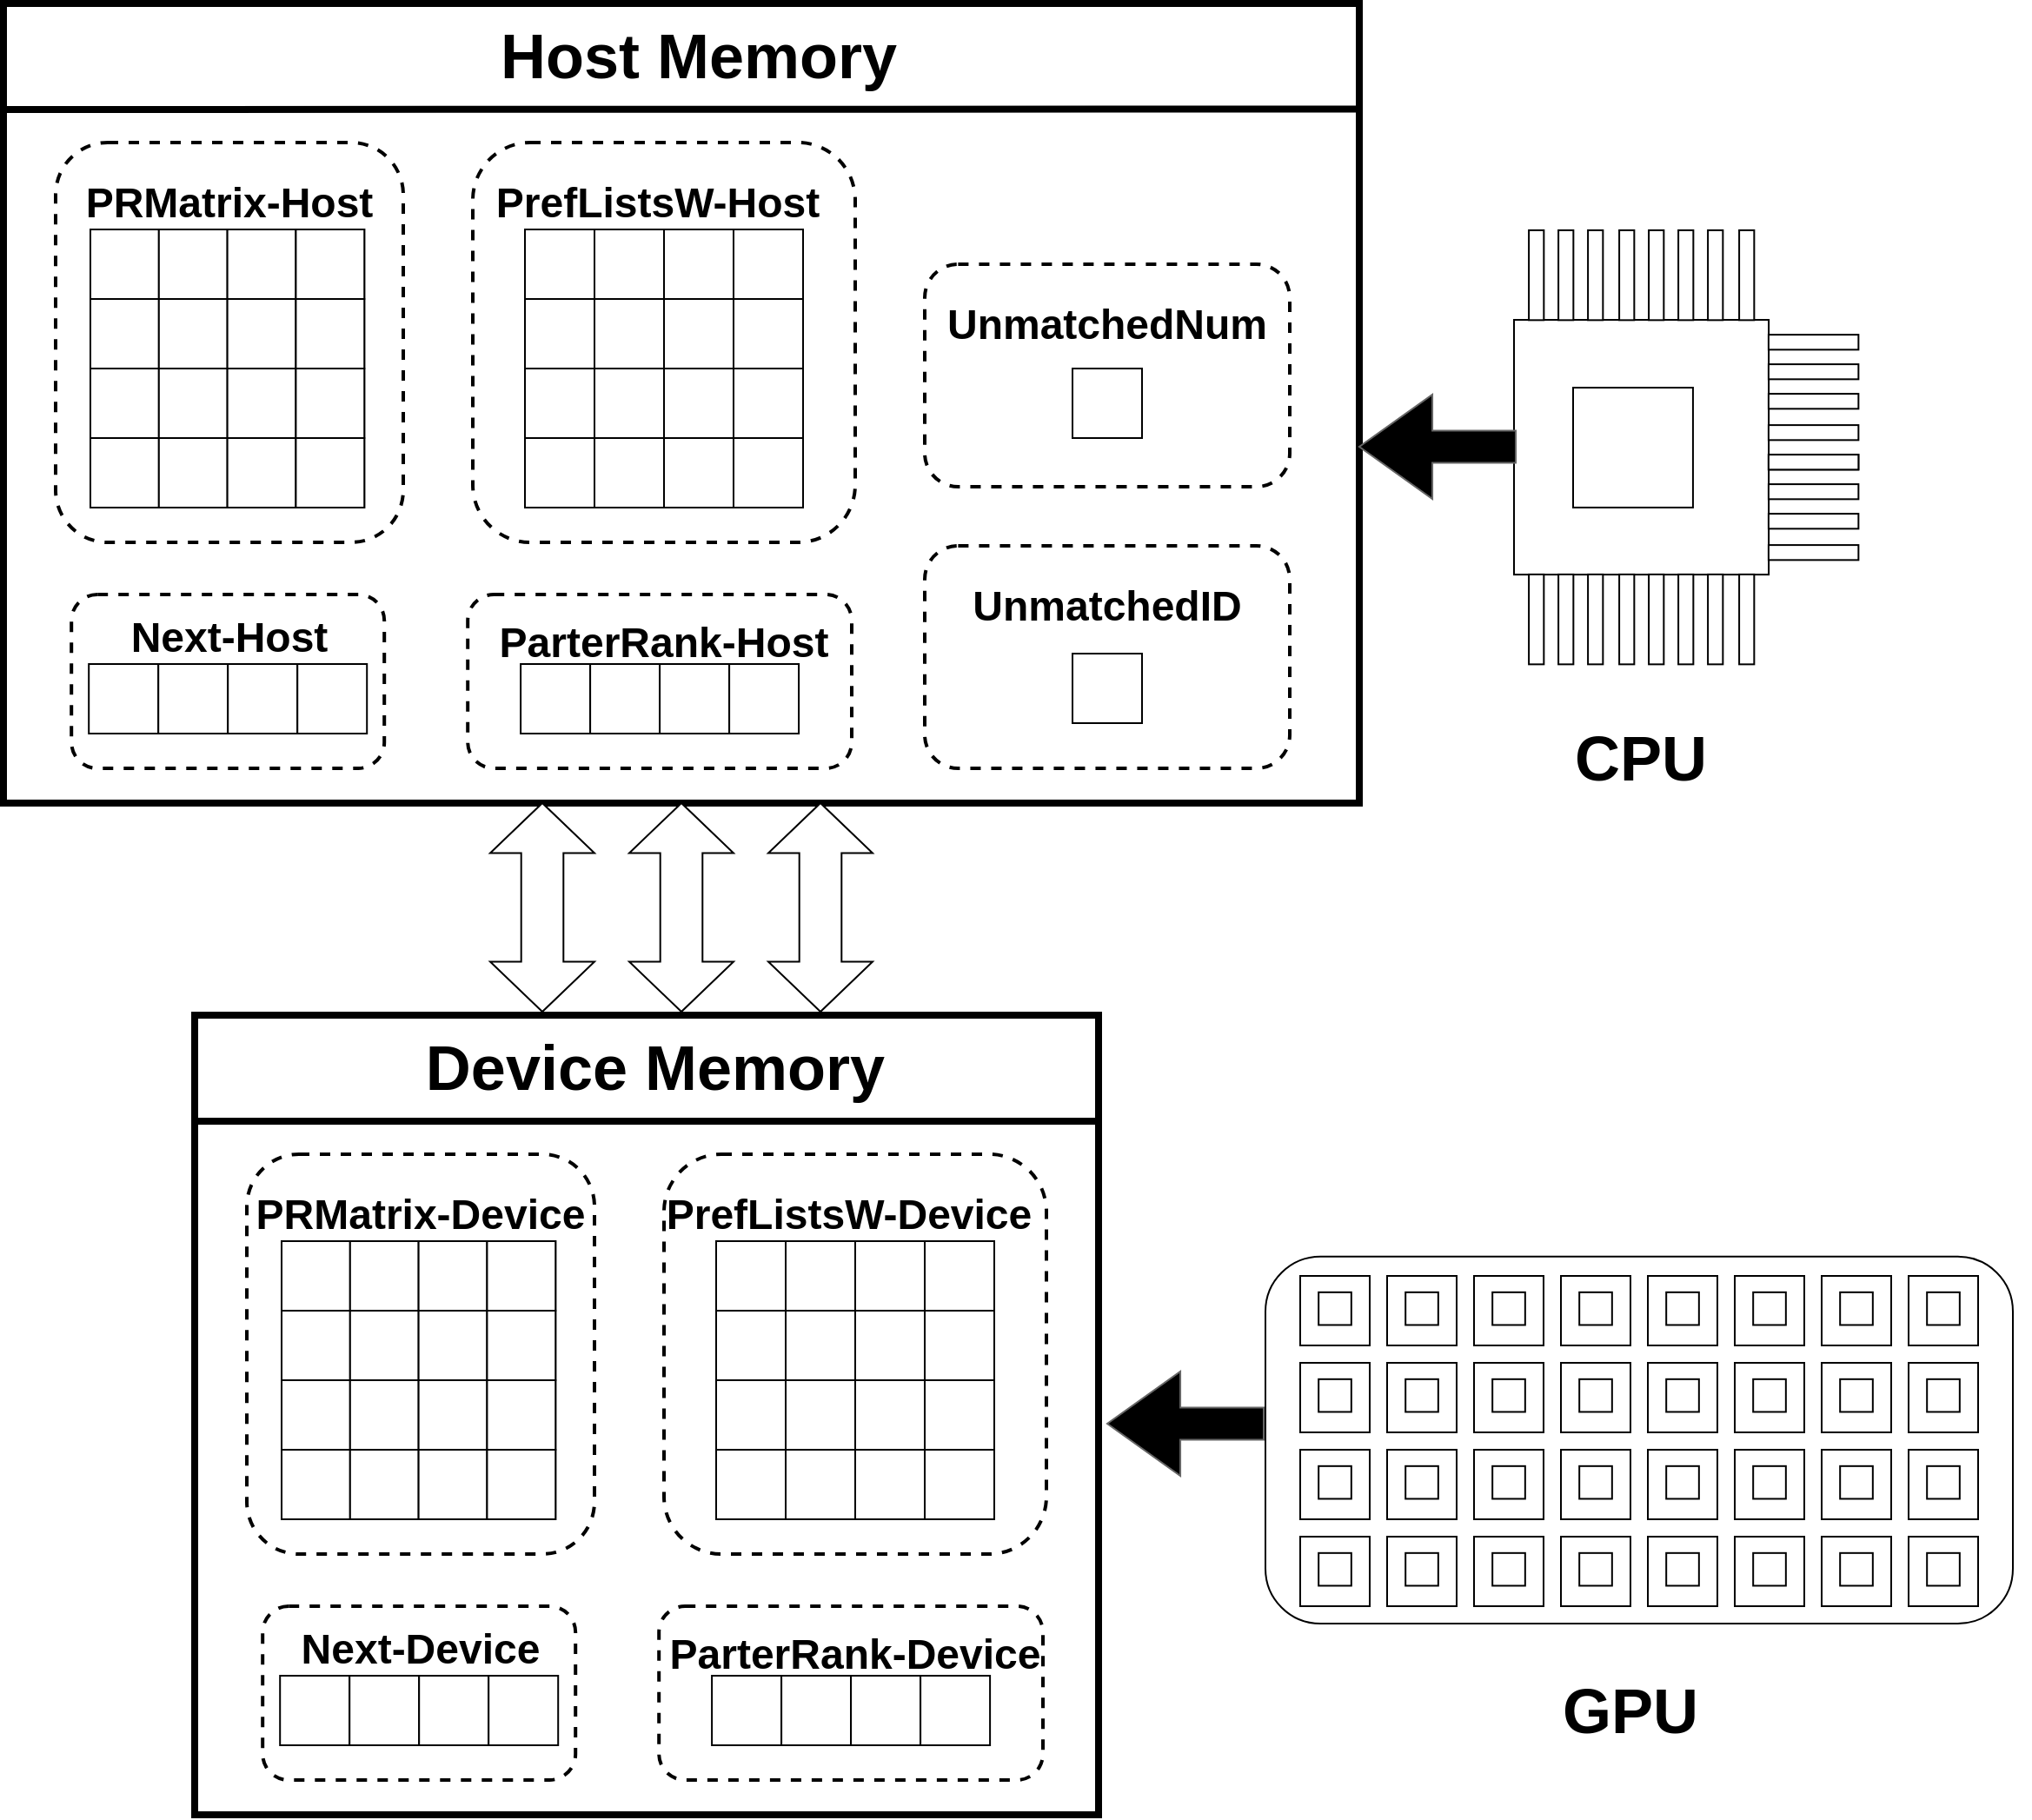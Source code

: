 <mxfile version="24.8.6">
  <diagram name="Page-1" id="25HsGfQOTVlsZXj9wSLe">
    <mxGraphModel dx="3166" dy="1714" grid="1" gridSize="10" guides="1" tooltips="1" connect="1" arrows="1" fold="1" page="1" pageScale="1" pageWidth="850" pageHeight="1100" math="0" shadow="0">
      <root>
        <mxCell id="0" />
        <mxCell id="1" parent="0" />
        <mxCell id="RQP4UaDVUN7FKSA59rx9-2" value="" style="rounded=0;whiteSpace=wrap;html=1;strokeWidth=4;" vertex="1" parent="1">
          <mxGeometry x="310" y="682" width="520" height="460" as="geometry" />
        </mxCell>
        <mxCell id="RQP4UaDVUN7FKSA59rx9-63" value="" style="rounded=1;whiteSpace=wrap;html=1;fillColor=none;strokeWidth=2;dashed=1;" vertex="1" parent="1">
          <mxGeometry x="577.1" y="1022" width="220.9" height="100" as="geometry" />
        </mxCell>
        <mxCell id="RQP4UaDVUN7FKSA59rx9-64" value="" style="rounded=1;whiteSpace=wrap;html=1;fillColor=none;strokeWidth=2;dashed=1;" vertex="1" parent="1">
          <mxGeometry x="349.1" y="1022" width="180" height="100" as="geometry" />
        </mxCell>
        <mxCell id="RQP4UaDVUN7FKSA59rx9-65" value="&lt;b style=&quot;font-size: 36px;&quot;&gt;&lt;font style=&quot;font-size: 36px;&quot;&gt;&amp;nbsp;Device Memory&lt;br&gt;&lt;/font&gt;&lt;/b&gt;" style="rounded=1;whiteSpace=wrap;html=1;strokeColor=none;fillColor=none;fontSize=36;" vertex="1" parent="1">
          <mxGeometry x="375" y="692" width="390" height="40" as="geometry" />
        </mxCell>
        <mxCell id="RQP4UaDVUN7FKSA59rx9-66" value="" style="group" vertex="1" connectable="0" parent="1">
          <mxGeometry x="359.1" y="1062" width="160" height="80" as="geometry" />
        </mxCell>
        <mxCell id="RQP4UaDVUN7FKSA59rx9-67" value="" style="group" vertex="1" connectable="0" parent="RQP4UaDVUN7FKSA59rx9-66">
          <mxGeometry width="160" height="40" as="geometry" />
        </mxCell>
        <mxCell id="RQP4UaDVUN7FKSA59rx9-68" value="" style="rounded=0;whiteSpace=wrap;html=1;" vertex="1" parent="RQP4UaDVUN7FKSA59rx9-67">
          <mxGeometry width="40" height="40" as="geometry" />
        </mxCell>
        <mxCell id="RQP4UaDVUN7FKSA59rx9-69" value="" style="rounded=0;whiteSpace=wrap;html=1;" vertex="1" parent="RQP4UaDVUN7FKSA59rx9-67">
          <mxGeometry x="40" width="40" height="40" as="geometry" />
        </mxCell>
        <mxCell id="RQP4UaDVUN7FKSA59rx9-70" value="" style="rounded=0;whiteSpace=wrap;html=1;" vertex="1" parent="RQP4UaDVUN7FKSA59rx9-67">
          <mxGeometry x="80" width="40" height="40" as="geometry" />
        </mxCell>
        <mxCell id="RQP4UaDVUN7FKSA59rx9-71" value="" style="rounded=0;whiteSpace=wrap;html=1;" vertex="1" parent="RQP4UaDVUN7FKSA59rx9-67">
          <mxGeometry x="120" width="40" height="40" as="geometry" />
        </mxCell>
        <mxCell id="RQP4UaDVUN7FKSA59rx9-72" value="&lt;p style=&quot;font-size: 24px;&quot;&gt;&lt;b style=&quot;font-size: 24px;&quot;&gt;&lt;font style=&quot;font-size: 24px;&quot;&gt;Next-Device&lt;/font&gt;&lt;/b&gt;&lt;/p&gt;" style="text;html=1;align=center;verticalAlign=middle;whiteSpace=wrap;rounded=0;fontSize=24;" vertex="1" parent="1">
          <mxGeometry x="359.55" y="1032" width="160.45" height="30" as="geometry" />
        </mxCell>
        <mxCell id="RQP4UaDVUN7FKSA59rx9-73" value="" style="group" vertex="1" connectable="0" parent="1">
          <mxGeometry x="607.55" y="1062" width="160" height="80" as="geometry" />
        </mxCell>
        <mxCell id="RQP4UaDVUN7FKSA59rx9-74" value="" style="group" vertex="1" connectable="0" parent="RQP4UaDVUN7FKSA59rx9-73">
          <mxGeometry width="160" height="40" as="geometry" />
        </mxCell>
        <mxCell id="RQP4UaDVUN7FKSA59rx9-75" value="" style="rounded=0;whiteSpace=wrap;html=1;" vertex="1" parent="RQP4UaDVUN7FKSA59rx9-74">
          <mxGeometry width="40" height="40" as="geometry" />
        </mxCell>
        <mxCell id="RQP4UaDVUN7FKSA59rx9-76" value="" style="rounded=0;whiteSpace=wrap;html=1;" vertex="1" parent="RQP4UaDVUN7FKSA59rx9-74">
          <mxGeometry x="40" width="40" height="40" as="geometry" />
        </mxCell>
        <mxCell id="RQP4UaDVUN7FKSA59rx9-77" value="" style="rounded=0;whiteSpace=wrap;html=1;" vertex="1" parent="RQP4UaDVUN7FKSA59rx9-74">
          <mxGeometry x="80" width="40" height="40" as="geometry" />
        </mxCell>
        <mxCell id="RQP4UaDVUN7FKSA59rx9-78" value="" style="rounded=0;whiteSpace=wrap;html=1;" vertex="1" parent="RQP4UaDVUN7FKSA59rx9-74">
          <mxGeometry x="120" width="40" height="40" as="geometry" />
        </mxCell>
        <mxCell id="RQP4UaDVUN7FKSA59rx9-79" value="&lt;p style=&quot;font-size: 24px;&quot;&gt;&lt;b style=&quot;font-size: 24px;&quot;&gt;&lt;font style=&quot;font-size: 24px;&quot;&gt;ParterRank-Device&lt;/font&gt;&lt;/b&gt;&lt;/p&gt;" style="text;html=1;align=center;verticalAlign=middle;whiteSpace=wrap;rounded=0;fontSize=24;" vertex="1" parent="1">
          <mxGeometry x="580" y="1032" width="220" height="36.85" as="geometry" />
        </mxCell>
        <mxCell id="RQP4UaDVUN7FKSA59rx9-92" value="" style="rounded=1;whiteSpace=wrap;html=1;fillColor=none;strokeWidth=2;dashed=1;" vertex="1" parent="1">
          <mxGeometry x="340" y="762" width="200" height="230" as="geometry" />
        </mxCell>
        <mxCell id="RQP4UaDVUN7FKSA59rx9-93" value="" style="rounded=1;whiteSpace=wrap;html=1;fillColor=none;strokeWidth=2;dashed=1;" vertex="1" parent="1">
          <mxGeometry x="580" y="762" width="220" height="230" as="geometry" />
        </mxCell>
        <mxCell id="RQP4UaDVUN7FKSA59rx9-94" value="" style="group" vertex="1" connectable="0" parent="1">
          <mxGeometry x="610" y="812" width="160" height="160" as="geometry" />
        </mxCell>
        <mxCell id="RQP4UaDVUN7FKSA59rx9-95" value="" style="rounded=0;whiteSpace=wrap;html=1;" vertex="1" parent="RQP4UaDVUN7FKSA59rx9-94">
          <mxGeometry width="160" height="160" as="geometry" />
        </mxCell>
        <mxCell id="RQP4UaDVUN7FKSA59rx9-96" value="" style="rounded=0;whiteSpace=wrap;html=1;" vertex="1" parent="RQP4UaDVUN7FKSA59rx9-94">
          <mxGeometry width="40" height="40" as="geometry" />
        </mxCell>
        <mxCell id="RQP4UaDVUN7FKSA59rx9-97" value="" style="rounded=0;whiteSpace=wrap;html=1;" vertex="1" parent="RQP4UaDVUN7FKSA59rx9-94">
          <mxGeometry y="40" width="40" height="40" as="geometry" />
        </mxCell>
        <mxCell id="RQP4UaDVUN7FKSA59rx9-98" value="" style="rounded=0;whiteSpace=wrap;html=1;" vertex="1" parent="RQP4UaDVUN7FKSA59rx9-94">
          <mxGeometry y="80" width="40" height="40" as="geometry" />
        </mxCell>
        <mxCell id="RQP4UaDVUN7FKSA59rx9-99" value="" style="rounded=0;whiteSpace=wrap;html=1;" vertex="1" parent="RQP4UaDVUN7FKSA59rx9-94">
          <mxGeometry y="120" width="40" height="40" as="geometry" />
        </mxCell>
        <mxCell id="RQP4UaDVUN7FKSA59rx9-100" value="" style="rounded=0;whiteSpace=wrap;html=1;" vertex="1" parent="RQP4UaDVUN7FKSA59rx9-94">
          <mxGeometry x="40" width="40" height="40" as="geometry" />
        </mxCell>
        <mxCell id="RQP4UaDVUN7FKSA59rx9-101" value="" style="rounded=0;whiteSpace=wrap;html=1;" vertex="1" parent="RQP4UaDVUN7FKSA59rx9-94">
          <mxGeometry x="40" y="40" width="40" height="40" as="geometry" />
        </mxCell>
        <mxCell id="RQP4UaDVUN7FKSA59rx9-102" value="" style="rounded=0;whiteSpace=wrap;html=1;" vertex="1" parent="RQP4UaDVUN7FKSA59rx9-94">
          <mxGeometry x="40" y="80" width="40" height="40" as="geometry" />
        </mxCell>
        <mxCell id="RQP4UaDVUN7FKSA59rx9-103" value="" style="rounded=0;whiteSpace=wrap;html=1;" vertex="1" parent="RQP4UaDVUN7FKSA59rx9-94">
          <mxGeometry x="40" y="120" width="40" height="40" as="geometry" />
        </mxCell>
        <mxCell id="RQP4UaDVUN7FKSA59rx9-104" value="" style="rounded=0;whiteSpace=wrap;html=1;" vertex="1" parent="RQP4UaDVUN7FKSA59rx9-94">
          <mxGeometry x="80" width="40" height="40" as="geometry" />
        </mxCell>
        <mxCell id="RQP4UaDVUN7FKSA59rx9-105" value="" style="rounded=0;whiteSpace=wrap;html=1;" vertex="1" parent="RQP4UaDVUN7FKSA59rx9-94">
          <mxGeometry x="80" y="40" width="40" height="40" as="geometry" />
        </mxCell>
        <mxCell id="RQP4UaDVUN7FKSA59rx9-106" value="" style="rounded=0;whiteSpace=wrap;html=1;" vertex="1" parent="RQP4UaDVUN7FKSA59rx9-94">
          <mxGeometry x="80" y="80" width="40" height="40" as="geometry" />
        </mxCell>
        <mxCell id="RQP4UaDVUN7FKSA59rx9-107" value="" style="rounded=0;whiteSpace=wrap;html=1;" vertex="1" parent="RQP4UaDVUN7FKSA59rx9-94">
          <mxGeometry x="80" y="120" width="40" height="40" as="geometry" />
        </mxCell>
        <mxCell id="RQP4UaDVUN7FKSA59rx9-108" value="" style="rounded=0;whiteSpace=wrap;html=1;" vertex="1" parent="RQP4UaDVUN7FKSA59rx9-94">
          <mxGeometry x="120" width="40" height="40" as="geometry" />
        </mxCell>
        <mxCell id="RQP4UaDVUN7FKSA59rx9-109" value="" style="rounded=0;whiteSpace=wrap;html=1;" vertex="1" parent="RQP4UaDVUN7FKSA59rx9-94">
          <mxGeometry x="120" y="40" width="40" height="40" as="geometry" />
        </mxCell>
        <mxCell id="RQP4UaDVUN7FKSA59rx9-110" value="" style="rounded=0;whiteSpace=wrap;html=1;" vertex="1" parent="RQP4UaDVUN7FKSA59rx9-94">
          <mxGeometry x="120" y="80" width="40" height="40" as="geometry" />
        </mxCell>
        <mxCell id="RQP4UaDVUN7FKSA59rx9-111" value="" style="rounded=0;whiteSpace=wrap;html=1;" vertex="1" parent="RQP4UaDVUN7FKSA59rx9-94">
          <mxGeometry x="120" y="120" width="40" height="40" as="geometry" />
        </mxCell>
        <mxCell id="RQP4UaDVUN7FKSA59rx9-112" value="&lt;p style=&quot;font-size: 24px;&quot;&gt;&lt;b style=&quot;font-size: 24px;&quot;&gt;&lt;font style=&quot;font-size: 24px;&quot;&gt;PRMatrix-Device&lt;/font&gt;&lt;/b&gt;&lt;/p&gt;" style="text;html=1;align=center;verticalAlign=middle;whiteSpace=wrap;rounded=0;fontSize=24;" vertex="1" parent="1">
          <mxGeometry x="342.8" y="782" width="194.4" height="30" as="geometry" />
        </mxCell>
        <mxCell id="RQP4UaDVUN7FKSA59rx9-113" value="&lt;p&gt;&lt;b&gt;&lt;font style=&quot;font-size: 24px;&quot;&gt;PrefListsW-&lt;/font&gt;&lt;/b&gt;&lt;b style=&quot;font-size: 24px;&quot;&gt;&lt;font style=&quot;font-size: 24px;&quot;&gt;Device&lt;/font&gt;&lt;/b&gt;&lt;/p&gt;" style="text;html=1;align=center;verticalAlign=middle;whiteSpace=wrap;rounded=0;" vertex="1" parent="1">
          <mxGeometry x="580" y="782" width="213.13" height="30" as="geometry" />
        </mxCell>
        <mxCell id="RQP4UaDVUN7FKSA59rx9-114" value="" style="rounded=0;whiteSpace=wrap;html=1;" vertex="1" parent="1">
          <mxGeometry x="360" y="812" width="157.612" height="160" as="geometry" />
        </mxCell>
        <mxCell id="RQP4UaDVUN7FKSA59rx9-115" value="" style="rounded=0;whiteSpace=wrap;html=1;" vertex="1" parent="1">
          <mxGeometry x="360" y="812" width="39.403" height="40" as="geometry" />
        </mxCell>
        <mxCell id="RQP4UaDVUN7FKSA59rx9-116" value="" style="rounded=0;whiteSpace=wrap;html=1;" vertex="1" parent="1">
          <mxGeometry x="360" y="852" width="39.403" height="40" as="geometry" />
        </mxCell>
        <mxCell id="RQP4UaDVUN7FKSA59rx9-117" value="" style="rounded=0;whiteSpace=wrap;html=1;" vertex="1" parent="1">
          <mxGeometry x="360" y="892" width="39.403" height="40" as="geometry" />
        </mxCell>
        <mxCell id="RQP4UaDVUN7FKSA59rx9-118" value="" style="rounded=0;whiteSpace=wrap;html=1;" vertex="1" parent="1">
          <mxGeometry x="360" y="932" width="39.403" height="40" as="geometry" />
        </mxCell>
        <mxCell id="RQP4UaDVUN7FKSA59rx9-119" value="" style="rounded=0;whiteSpace=wrap;html=1;" vertex="1" parent="1">
          <mxGeometry x="399.403" y="812" width="39.403" height="40" as="geometry" />
        </mxCell>
        <mxCell id="RQP4UaDVUN7FKSA59rx9-120" value="" style="rounded=0;whiteSpace=wrap;html=1;" vertex="1" parent="1">
          <mxGeometry x="399.403" y="852" width="39.403" height="40" as="geometry" />
        </mxCell>
        <mxCell id="RQP4UaDVUN7FKSA59rx9-121" value="" style="rounded=0;whiteSpace=wrap;html=1;" vertex="1" parent="1">
          <mxGeometry x="399.403" y="892" width="39.403" height="40" as="geometry" />
        </mxCell>
        <mxCell id="RQP4UaDVUN7FKSA59rx9-122" value="" style="rounded=0;whiteSpace=wrap;html=1;" vertex="1" parent="1">
          <mxGeometry x="399.403" y="932" width="39.403" height="40" as="geometry" />
        </mxCell>
        <mxCell id="RQP4UaDVUN7FKSA59rx9-123" value="" style="rounded=0;whiteSpace=wrap;html=1;" vertex="1" parent="1">
          <mxGeometry x="438.806" y="812" width="39.403" height="40" as="geometry" />
        </mxCell>
        <mxCell id="RQP4UaDVUN7FKSA59rx9-124" value="" style="rounded=0;whiteSpace=wrap;html=1;" vertex="1" parent="1">
          <mxGeometry x="438.806" y="852" width="39.403" height="40" as="geometry" />
        </mxCell>
        <mxCell id="RQP4UaDVUN7FKSA59rx9-125" value="" style="rounded=0;whiteSpace=wrap;html=1;" vertex="1" parent="1">
          <mxGeometry x="438.806" y="892" width="39.403" height="40" as="geometry" />
        </mxCell>
        <mxCell id="RQP4UaDVUN7FKSA59rx9-126" value="" style="rounded=0;whiteSpace=wrap;html=1;" vertex="1" parent="1">
          <mxGeometry x="438.806" y="932" width="39.403" height="40" as="geometry" />
        </mxCell>
        <mxCell id="RQP4UaDVUN7FKSA59rx9-127" value="" style="rounded=0;whiteSpace=wrap;html=1;" vertex="1" parent="1">
          <mxGeometry x="478.209" y="812" width="39.403" height="40" as="geometry" />
        </mxCell>
        <mxCell id="RQP4UaDVUN7FKSA59rx9-128" value="" style="rounded=0;whiteSpace=wrap;html=1;" vertex="1" parent="1">
          <mxGeometry x="478.209" y="852" width="39.403" height="40" as="geometry" />
        </mxCell>
        <mxCell id="RQP4UaDVUN7FKSA59rx9-129" value="" style="rounded=0;whiteSpace=wrap;html=1;" vertex="1" parent="1">
          <mxGeometry x="478.209" y="892" width="39.403" height="40" as="geometry" />
        </mxCell>
        <mxCell id="RQP4UaDVUN7FKSA59rx9-130" value="" style="rounded=0;whiteSpace=wrap;html=1;" vertex="1" parent="1">
          <mxGeometry x="478.209" y="932" width="39.403" height="40" as="geometry" />
        </mxCell>
        <mxCell id="RQP4UaDVUN7FKSA59rx9-143" value="" style="endArrow=none;html=1;rounded=0;exitX=0.001;exitY=0.108;exitDx=0;exitDy=0;exitPerimeter=0;strokeWidth=4;" edge="1" parent="1">
          <mxGeometry width="50" height="50" relative="1" as="geometry">
            <mxPoint x="311.04" y="743.04" as="sourcePoint" />
            <mxPoint x="830" y="743" as="targetPoint" />
          </mxGeometry>
        </mxCell>
        <mxCell id="RQP4UaDVUN7FKSA59rx9-200" value="" style="rounded=0;whiteSpace=wrap;html=1;strokeWidth=4;" vertex="1" parent="1">
          <mxGeometry x="200" y="100" width="780" height="460" as="geometry" />
        </mxCell>
        <mxCell id="RQP4UaDVUN7FKSA59rx9-201" value="" style="rounded=1;whiteSpace=wrap;html=1;fillColor=none;strokeWidth=2;dashed=1;" vertex="1" parent="1">
          <mxGeometry x="467.1" y="440" width="220.9" height="100" as="geometry" />
        </mxCell>
        <mxCell id="RQP4UaDVUN7FKSA59rx9-202" value="" style="rounded=1;whiteSpace=wrap;html=1;fillColor=none;strokeWidth=2;dashed=1;" vertex="1" parent="1">
          <mxGeometry x="239.1" y="440" width="180" height="100" as="geometry" />
        </mxCell>
        <mxCell id="RQP4UaDVUN7FKSA59rx9-203" value="&lt;b style=&quot;font-size: 36px;&quot;&gt;&lt;font style=&quot;font-size: 36px;&quot;&gt;&amp;nbsp;Host Memory&lt;br&gt;&lt;/font&gt;&lt;/b&gt;" style="rounded=1;whiteSpace=wrap;html=1;strokeColor=none;fillColor=none;fontSize=36;" vertex="1" parent="1">
          <mxGeometry x="400" y="110" width="390" height="40" as="geometry" />
        </mxCell>
        <mxCell id="RQP4UaDVUN7FKSA59rx9-204" value="" style="group" vertex="1" connectable="0" parent="1">
          <mxGeometry x="249.1" y="480" width="160" height="80" as="geometry" />
        </mxCell>
        <mxCell id="RQP4UaDVUN7FKSA59rx9-205" value="" style="group" vertex="1" connectable="0" parent="RQP4UaDVUN7FKSA59rx9-204">
          <mxGeometry width="160" height="40" as="geometry" />
        </mxCell>
        <mxCell id="RQP4UaDVUN7FKSA59rx9-206" value="" style="rounded=0;whiteSpace=wrap;html=1;" vertex="1" parent="RQP4UaDVUN7FKSA59rx9-205">
          <mxGeometry width="40" height="40" as="geometry" />
        </mxCell>
        <mxCell id="RQP4UaDVUN7FKSA59rx9-207" value="" style="rounded=0;whiteSpace=wrap;html=1;" vertex="1" parent="RQP4UaDVUN7FKSA59rx9-205">
          <mxGeometry x="40" width="40" height="40" as="geometry" />
        </mxCell>
        <mxCell id="RQP4UaDVUN7FKSA59rx9-208" value="" style="rounded=0;whiteSpace=wrap;html=1;" vertex="1" parent="RQP4UaDVUN7FKSA59rx9-205">
          <mxGeometry x="80" width="40" height="40" as="geometry" />
        </mxCell>
        <mxCell id="RQP4UaDVUN7FKSA59rx9-209" value="" style="rounded=0;whiteSpace=wrap;html=1;" vertex="1" parent="RQP4UaDVUN7FKSA59rx9-205">
          <mxGeometry x="120" width="40" height="40" as="geometry" />
        </mxCell>
        <mxCell id="RQP4UaDVUN7FKSA59rx9-210" value="&lt;p style=&quot;font-size: 24px;&quot;&gt;&lt;b style=&quot;font-size: 24px;&quot;&gt;&lt;font style=&quot;font-size: 24px;&quot;&gt;Next-&lt;/font&gt;&lt;/b&gt;&lt;b style=&quot;font-size: 24px;&quot;&gt;&lt;font style=&quot;font-size: 24px;&quot;&gt;Host&lt;/font&gt;&lt;/b&gt;&lt;/p&gt;" style="text;html=1;align=center;verticalAlign=middle;whiteSpace=wrap;rounded=0;fontSize=24;" vertex="1" parent="1">
          <mxGeometry x="249.55" y="450" width="160.45" height="30" as="geometry" />
        </mxCell>
        <mxCell id="RQP4UaDVUN7FKSA59rx9-211" value="" style="group" vertex="1" connectable="0" parent="1">
          <mxGeometry x="497.55" y="480" width="160" height="80" as="geometry" />
        </mxCell>
        <mxCell id="RQP4UaDVUN7FKSA59rx9-212" value="" style="group" vertex="1" connectable="0" parent="RQP4UaDVUN7FKSA59rx9-211">
          <mxGeometry width="160" height="40" as="geometry" />
        </mxCell>
        <mxCell id="RQP4UaDVUN7FKSA59rx9-213" value="" style="rounded=0;whiteSpace=wrap;html=1;" vertex="1" parent="RQP4UaDVUN7FKSA59rx9-212">
          <mxGeometry width="40" height="40" as="geometry" />
        </mxCell>
        <mxCell id="RQP4UaDVUN7FKSA59rx9-214" value="" style="rounded=0;whiteSpace=wrap;html=1;" vertex="1" parent="RQP4UaDVUN7FKSA59rx9-212">
          <mxGeometry x="40" width="40" height="40" as="geometry" />
        </mxCell>
        <mxCell id="RQP4UaDVUN7FKSA59rx9-215" value="" style="rounded=0;whiteSpace=wrap;html=1;" vertex="1" parent="RQP4UaDVUN7FKSA59rx9-212">
          <mxGeometry x="80" width="40" height="40" as="geometry" />
        </mxCell>
        <mxCell id="RQP4UaDVUN7FKSA59rx9-216" value="" style="rounded=0;whiteSpace=wrap;html=1;" vertex="1" parent="RQP4UaDVUN7FKSA59rx9-212">
          <mxGeometry x="120" width="40" height="40" as="geometry" />
        </mxCell>
        <mxCell id="RQP4UaDVUN7FKSA59rx9-217" value="&lt;p style=&quot;font-size: 24px;&quot;&gt;&lt;b style=&quot;font-size: 24px;&quot;&gt;&lt;font style=&quot;font-size: 24px;&quot;&gt;ParterRank-&lt;/font&gt;&lt;/b&gt;&lt;b style=&quot;font-size: 24px;&quot;&gt;&lt;font style=&quot;font-size: 24px;&quot;&gt;Host&lt;/font&gt;&lt;/b&gt;&lt;/p&gt;" style="text;html=1;align=center;verticalAlign=middle;whiteSpace=wrap;rounded=0;fontSize=24;" vertex="1" parent="1">
          <mxGeometry x="470" y="450" width="220" height="36.85" as="geometry" />
        </mxCell>
        <mxCell id="RQP4UaDVUN7FKSA59rx9-218" value="" style="rounded=1;whiteSpace=wrap;html=1;fillColor=none;strokeWidth=2;dashed=1;" vertex="1" parent="1">
          <mxGeometry x="230" y="180" width="200" height="230" as="geometry" />
        </mxCell>
        <mxCell id="RQP4UaDVUN7FKSA59rx9-219" value="" style="rounded=1;whiteSpace=wrap;html=1;fillColor=none;strokeWidth=2;dashed=1;" vertex="1" parent="1">
          <mxGeometry x="470" y="180" width="220" height="230" as="geometry" />
        </mxCell>
        <mxCell id="RQP4UaDVUN7FKSA59rx9-220" value="" style="group" vertex="1" connectable="0" parent="1">
          <mxGeometry x="500" y="230" width="160" height="160" as="geometry" />
        </mxCell>
        <mxCell id="RQP4UaDVUN7FKSA59rx9-221" value="" style="rounded=0;whiteSpace=wrap;html=1;" vertex="1" parent="RQP4UaDVUN7FKSA59rx9-220">
          <mxGeometry width="160" height="160" as="geometry" />
        </mxCell>
        <mxCell id="RQP4UaDVUN7FKSA59rx9-222" value="" style="rounded=0;whiteSpace=wrap;html=1;" vertex="1" parent="RQP4UaDVUN7FKSA59rx9-220">
          <mxGeometry width="40" height="40" as="geometry" />
        </mxCell>
        <mxCell id="RQP4UaDVUN7FKSA59rx9-223" value="" style="rounded=0;whiteSpace=wrap;html=1;" vertex="1" parent="RQP4UaDVUN7FKSA59rx9-220">
          <mxGeometry y="40" width="40" height="40" as="geometry" />
        </mxCell>
        <mxCell id="RQP4UaDVUN7FKSA59rx9-224" value="" style="rounded=0;whiteSpace=wrap;html=1;" vertex="1" parent="RQP4UaDVUN7FKSA59rx9-220">
          <mxGeometry y="80" width="40" height="40" as="geometry" />
        </mxCell>
        <mxCell id="RQP4UaDVUN7FKSA59rx9-225" value="" style="rounded=0;whiteSpace=wrap;html=1;" vertex="1" parent="RQP4UaDVUN7FKSA59rx9-220">
          <mxGeometry y="120" width="40" height="40" as="geometry" />
        </mxCell>
        <mxCell id="RQP4UaDVUN7FKSA59rx9-226" value="" style="rounded=0;whiteSpace=wrap;html=1;" vertex="1" parent="RQP4UaDVUN7FKSA59rx9-220">
          <mxGeometry x="40" width="40" height="40" as="geometry" />
        </mxCell>
        <mxCell id="RQP4UaDVUN7FKSA59rx9-227" value="" style="rounded=0;whiteSpace=wrap;html=1;" vertex="1" parent="RQP4UaDVUN7FKSA59rx9-220">
          <mxGeometry x="40" y="40" width="40" height="40" as="geometry" />
        </mxCell>
        <mxCell id="RQP4UaDVUN7FKSA59rx9-228" value="" style="rounded=0;whiteSpace=wrap;html=1;" vertex="1" parent="RQP4UaDVUN7FKSA59rx9-220">
          <mxGeometry x="40" y="80" width="40" height="40" as="geometry" />
        </mxCell>
        <mxCell id="RQP4UaDVUN7FKSA59rx9-229" value="" style="rounded=0;whiteSpace=wrap;html=1;" vertex="1" parent="RQP4UaDVUN7FKSA59rx9-220">
          <mxGeometry x="40" y="120" width="40" height="40" as="geometry" />
        </mxCell>
        <mxCell id="RQP4UaDVUN7FKSA59rx9-230" value="" style="rounded=0;whiteSpace=wrap;html=1;" vertex="1" parent="RQP4UaDVUN7FKSA59rx9-220">
          <mxGeometry x="80" width="40" height="40" as="geometry" />
        </mxCell>
        <mxCell id="RQP4UaDVUN7FKSA59rx9-231" value="" style="rounded=0;whiteSpace=wrap;html=1;" vertex="1" parent="RQP4UaDVUN7FKSA59rx9-220">
          <mxGeometry x="80" y="40" width="40" height="40" as="geometry" />
        </mxCell>
        <mxCell id="RQP4UaDVUN7FKSA59rx9-232" value="" style="rounded=0;whiteSpace=wrap;html=1;" vertex="1" parent="RQP4UaDVUN7FKSA59rx9-220">
          <mxGeometry x="80" y="80" width="40" height="40" as="geometry" />
        </mxCell>
        <mxCell id="RQP4UaDVUN7FKSA59rx9-233" value="" style="rounded=0;whiteSpace=wrap;html=1;" vertex="1" parent="RQP4UaDVUN7FKSA59rx9-220">
          <mxGeometry x="80" y="120" width="40" height="40" as="geometry" />
        </mxCell>
        <mxCell id="RQP4UaDVUN7FKSA59rx9-234" value="" style="rounded=0;whiteSpace=wrap;html=1;" vertex="1" parent="RQP4UaDVUN7FKSA59rx9-220">
          <mxGeometry x="120" width="40" height="40" as="geometry" />
        </mxCell>
        <mxCell id="RQP4UaDVUN7FKSA59rx9-235" value="" style="rounded=0;whiteSpace=wrap;html=1;" vertex="1" parent="RQP4UaDVUN7FKSA59rx9-220">
          <mxGeometry x="120" y="40" width="40" height="40" as="geometry" />
        </mxCell>
        <mxCell id="RQP4UaDVUN7FKSA59rx9-236" value="" style="rounded=0;whiteSpace=wrap;html=1;" vertex="1" parent="RQP4UaDVUN7FKSA59rx9-220">
          <mxGeometry x="120" y="80" width="40" height="40" as="geometry" />
        </mxCell>
        <mxCell id="RQP4UaDVUN7FKSA59rx9-237" value="" style="rounded=0;whiteSpace=wrap;html=1;" vertex="1" parent="RQP4UaDVUN7FKSA59rx9-220">
          <mxGeometry x="120" y="120" width="40" height="40" as="geometry" />
        </mxCell>
        <mxCell id="RQP4UaDVUN7FKSA59rx9-238" value="&lt;p style=&quot;font-size: 24px;&quot;&gt;&lt;b style=&quot;font-size: 24px;&quot;&gt;&lt;font style=&quot;font-size: 24px;&quot;&gt;PRMatrix-&lt;/font&gt;&lt;/b&gt;&lt;b style=&quot;font-size: 24px;&quot;&gt;&lt;font style=&quot;font-size: 24px;&quot;&gt;Host&lt;/font&gt;&lt;/b&gt;&lt;/p&gt;" style="text;html=1;align=center;verticalAlign=middle;whiteSpace=wrap;rounded=0;fontSize=24;" vertex="1" parent="1">
          <mxGeometry x="232.8" y="200" width="194.4" height="30" as="geometry" />
        </mxCell>
        <mxCell id="RQP4UaDVUN7FKSA59rx9-239" value="&lt;p&gt;&lt;b&gt;&lt;font style=&quot;font-size: 24px;&quot;&gt;PrefListsW-&lt;/font&gt;&lt;/b&gt;&lt;b style=&quot;font-size: 24px;&quot;&gt;&lt;font style=&quot;font-size: 24px;&quot;&gt;Host&lt;/font&gt;&lt;/b&gt;&lt;/p&gt;" style="text;html=1;align=center;verticalAlign=middle;whiteSpace=wrap;rounded=0;" vertex="1" parent="1">
          <mxGeometry x="470" y="200" width="213.13" height="30" as="geometry" />
        </mxCell>
        <mxCell id="RQP4UaDVUN7FKSA59rx9-240" value="" style="rounded=0;whiteSpace=wrap;html=1;" vertex="1" parent="1">
          <mxGeometry x="250" y="230" width="157.612" height="160" as="geometry" />
        </mxCell>
        <mxCell id="RQP4UaDVUN7FKSA59rx9-241" value="" style="rounded=0;whiteSpace=wrap;html=1;" vertex="1" parent="1">
          <mxGeometry x="250" y="230" width="39.403" height="40" as="geometry" />
        </mxCell>
        <mxCell id="RQP4UaDVUN7FKSA59rx9-242" value="" style="rounded=0;whiteSpace=wrap;html=1;" vertex="1" parent="1">
          <mxGeometry x="250" y="270" width="39.403" height="40" as="geometry" />
        </mxCell>
        <mxCell id="RQP4UaDVUN7FKSA59rx9-243" value="" style="rounded=0;whiteSpace=wrap;html=1;" vertex="1" parent="1">
          <mxGeometry x="250" y="310" width="39.403" height="40" as="geometry" />
        </mxCell>
        <mxCell id="RQP4UaDVUN7FKSA59rx9-244" value="" style="rounded=0;whiteSpace=wrap;html=1;" vertex="1" parent="1">
          <mxGeometry x="250" y="350" width="39.403" height="40" as="geometry" />
        </mxCell>
        <mxCell id="RQP4UaDVUN7FKSA59rx9-245" value="" style="rounded=0;whiteSpace=wrap;html=1;" vertex="1" parent="1">
          <mxGeometry x="289.403" y="230" width="39.403" height="40" as="geometry" />
        </mxCell>
        <mxCell id="RQP4UaDVUN7FKSA59rx9-246" value="" style="rounded=0;whiteSpace=wrap;html=1;" vertex="1" parent="1">
          <mxGeometry x="289.403" y="270" width="39.403" height="40" as="geometry" />
        </mxCell>
        <mxCell id="RQP4UaDVUN7FKSA59rx9-247" value="" style="rounded=0;whiteSpace=wrap;html=1;" vertex="1" parent="1">
          <mxGeometry x="289.403" y="310" width="39.403" height="40" as="geometry" />
        </mxCell>
        <mxCell id="RQP4UaDVUN7FKSA59rx9-248" value="" style="rounded=0;whiteSpace=wrap;html=1;" vertex="1" parent="1">
          <mxGeometry x="289.403" y="350" width="39.403" height="40" as="geometry" />
        </mxCell>
        <mxCell id="RQP4UaDVUN7FKSA59rx9-249" value="" style="rounded=0;whiteSpace=wrap;html=1;" vertex="1" parent="1">
          <mxGeometry x="328.806" y="230" width="39.403" height="40" as="geometry" />
        </mxCell>
        <mxCell id="RQP4UaDVUN7FKSA59rx9-250" value="" style="rounded=0;whiteSpace=wrap;html=1;" vertex="1" parent="1">
          <mxGeometry x="328.806" y="270" width="39.403" height="40" as="geometry" />
        </mxCell>
        <mxCell id="RQP4UaDVUN7FKSA59rx9-251" value="" style="rounded=0;whiteSpace=wrap;html=1;" vertex="1" parent="1">
          <mxGeometry x="328.806" y="310" width="39.403" height="40" as="geometry" />
        </mxCell>
        <mxCell id="RQP4UaDVUN7FKSA59rx9-252" value="" style="rounded=0;whiteSpace=wrap;html=1;" vertex="1" parent="1">
          <mxGeometry x="328.806" y="350" width="39.403" height="40" as="geometry" />
        </mxCell>
        <mxCell id="RQP4UaDVUN7FKSA59rx9-253" value="" style="rounded=0;whiteSpace=wrap;html=1;" vertex="1" parent="1">
          <mxGeometry x="368.209" y="230" width="39.403" height="40" as="geometry" />
        </mxCell>
        <mxCell id="RQP4UaDVUN7FKSA59rx9-254" value="" style="rounded=0;whiteSpace=wrap;html=1;" vertex="1" parent="1">
          <mxGeometry x="368.209" y="270" width="39.403" height="40" as="geometry" />
        </mxCell>
        <mxCell id="RQP4UaDVUN7FKSA59rx9-255" value="" style="rounded=0;whiteSpace=wrap;html=1;" vertex="1" parent="1">
          <mxGeometry x="368.209" y="310" width="39.403" height="40" as="geometry" />
        </mxCell>
        <mxCell id="RQP4UaDVUN7FKSA59rx9-256" value="" style="rounded=0;whiteSpace=wrap;html=1;" vertex="1" parent="1">
          <mxGeometry x="368.209" y="350" width="39.403" height="40" as="geometry" />
        </mxCell>
        <mxCell id="RQP4UaDVUN7FKSA59rx9-257" value="" style="endArrow=none;html=1;rounded=0;exitX=0.001;exitY=0.108;exitDx=0;exitDy=0;exitPerimeter=0;strokeWidth=4;entryX=0.998;entryY=0.132;entryDx=0;entryDy=0;entryPerimeter=0;" edge="1" parent="1" target="RQP4UaDVUN7FKSA59rx9-200">
          <mxGeometry width="50" height="50" relative="1" as="geometry">
            <mxPoint x="201.04" y="161.04" as="sourcePoint" />
            <mxPoint x="720" y="161" as="targetPoint" />
          </mxGeometry>
        </mxCell>
        <mxCell id="RQP4UaDVUN7FKSA59rx9-359" value="" style="group" vertex="1" connectable="0" parent="1">
          <mxGeometry x="946" y="832" width="420" height="200" as="geometry" />
        </mxCell>
        <mxCell id="RQP4UaDVUN7FKSA59rx9-485" value="" style="rounded=1;whiteSpace=wrap;html=1;" vertex="1" parent="RQP4UaDVUN7FKSA59rx9-359">
          <mxGeometry x="-20" y="-11.18" width="430" height="211.18" as="geometry" />
        </mxCell>
        <mxCell id="RQP4UaDVUN7FKSA59rx9-323" value="" style="whiteSpace=wrap;html=1;aspect=fixed;" vertex="1" parent="RQP4UaDVUN7FKSA59rx9-359">
          <mxGeometry width="40" height="40" as="geometry" />
        </mxCell>
        <mxCell id="RQP4UaDVUN7FKSA59rx9-324" value="" style="whiteSpace=wrap;html=1;aspect=fixed;" vertex="1" parent="RQP4UaDVUN7FKSA59rx9-359">
          <mxGeometry x="10.588" y="9.412" width="18.824" height="18.824" as="geometry" />
        </mxCell>
        <mxCell id="RQP4UaDVUN7FKSA59rx9-361" value="" style="group" vertex="1" connectable="0" parent="1">
          <mxGeometry x="996" y="832" width="40" height="40" as="geometry" />
        </mxCell>
        <mxCell id="RQP4UaDVUN7FKSA59rx9-362" value="" style="whiteSpace=wrap;html=1;aspect=fixed;" vertex="1" parent="RQP4UaDVUN7FKSA59rx9-361">
          <mxGeometry width="40" height="40" as="geometry" />
        </mxCell>
        <mxCell id="RQP4UaDVUN7FKSA59rx9-363" value="" style="whiteSpace=wrap;html=1;aspect=fixed;" vertex="1" parent="RQP4UaDVUN7FKSA59rx9-361">
          <mxGeometry x="10.588" y="9.412" width="18.824" height="18.824" as="geometry" />
        </mxCell>
        <mxCell id="RQP4UaDVUN7FKSA59rx9-364" value="" style="group" vertex="1" connectable="0" parent="1">
          <mxGeometry x="1046" y="832" width="40" height="40" as="geometry" />
        </mxCell>
        <mxCell id="RQP4UaDVUN7FKSA59rx9-365" value="" style="whiteSpace=wrap;html=1;aspect=fixed;" vertex="1" parent="RQP4UaDVUN7FKSA59rx9-364">
          <mxGeometry width="40" height="40" as="geometry" />
        </mxCell>
        <mxCell id="RQP4UaDVUN7FKSA59rx9-366" value="" style="whiteSpace=wrap;html=1;aspect=fixed;" vertex="1" parent="RQP4UaDVUN7FKSA59rx9-364">
          <mxGeometry x="10.588" y="9.412" width="18.824" height="18.824" as="geometry" />
        </mxCell>
        <mxCell id="RQP4UaDVUN7FKSA59rx9-367" value="" style="group" vertex="1" connectable="0" parent="1">
          <mxGeometry x="1096" y="832" width="40" height="40" as="geometry" />
        </mxCell>
        <mxCell id="RQP4UaDVUN7FKSA59rx9-368" value="" style="whiteSpace=wrap;html=1;aspect=fixed;" vertex="1" parent="RQP4UaDVUN7FKSA59rx9-367">
          <mxGeometry width="40" height="40" as="geometry" />
        </mxCell>
        <mxCell id="RQP4UaDVUN7FKSA59rx9-369" value="" style="whiteSpace=wrap;html=1;aspect=fixed;" vertex="1" parent="RQP4UaDVUN7FKSA59rx9-367">
          <mxGeometry x="10.588" y="9.412" width="18.824" height="18.824" as="geometry" />
        </mxCell>
        <mxCell id="RQP4UaDVUN7FKSA59rx9-376" value="" style="group" vertex="1" connectable="0" parent="1">
          <mxGeometry x="1146" y="832" width="40" height="40" as="geometry" />
        </mxCell>
        <mxCell id="RQP4UaDVUN7FKSA59rx9-377" value="" style="whiteSpace=wrap;html=1;aspect=fixed;" vertex="1" parent="RQP4UaDVUN7FKSA59rx9-376">
          <mxGeometry width="40" height="40" as="geometry" />
        </mxCell>
        <mxCell id="RQP4UaDVUN7FKSA59rx9-378" value="" style="whiteSpace=wrap;html=1;aspect=fixed;" vertex="1" parent="RQP4UaDVUN7FKSA59rx9-376">
          <mxGeometry x="10.588" y="9.412" width="18.824" height="18.824" as="geometry" />
        </mxCell>
        <mxCell id="RQP4UaDVUN7FKSA59rx9-379" value="" style="group" vertex="1" connectable="0" parent="1">
          <mxGeometry x="1196" y="832" width="40" height="40" as="geometry" />
        </mxCell>
        <mxCell id="RQP4UaDVUN7FKSA59rx9-380" value="" style="whiteSpace=wrap;html=1;aspect=fixed;" vertex="1" parent="RQP4UaDVUN7FKSA59rx9-379">
          <mxGeometry width="40" height="40" as="geometry" />
        </mxCell>
        <mxCell id="RQP4UaDVUN7FKSA59rx9-381" value="" style="whiteSpace=wrap;html=1;aspect=fixed;" vertex="1" parent="RQP4UaDVUN7FKSA59rx9-379">
          <mxGeometry x="10.588" y="9.412" width="18.824" height="18.824" as="geometry" />
        </mxCell>
        <mxCell id="RQP4UaDVUN7FKSA59rx9-382" value="" style="group" vertex="1" connectable="0" parent="1">
          <mxGeometry x="1246" y="832" width="40" height="40" as="geometry" />
        </mxCell>
        <mxCell id="RQP4UaDVUN7FKSA59rx9-383" value="" style="whiteSpace=wrap;html=1;aspect=fixed;" vertex="1" parent="RQP4UaDVUN7FKSA59rx9-382">
          <mxGeometry width="40" height="40" as="geometry" />
        </mxCell>
        <mxCell id="RQP4UaDVUN7FKSA59rx9-384" value="" style="whiteSpace=wrap;html=1;aspect=fixed;" vertex="1" parent="RQP4UaDVUN7FKSA59rx9-382">
          <mxGeometry x="10.588" y="9.412" width="18.824" height="18.824" as="geometry" />
        </mxCell>
        <mxCell id="RQP4UaDVUN7FKSA59rx9-385" value="" style="group" vertex="1" connectable="0" parent="1">
          <mxGeometry x="1296" y="832" width="40" height="40" as="geometry" />
        </mxCell>
        <mxCell id="RQP4UaDVUN7FKSA59rx9-386" value="" style="whiteSpace=wrap;html=1;aspect=fixed;" vertex="1" parent="RQP4UaDVUN7FKSA59rx9-385">
          <mxGeometry width="40" height="40" as="geometry" />
        </mxCell>
        <mxCell id="RQP4UaDVUN7FKSA59rx9-387" value="" style="whiteSpace=wrap;html=1;aspect=fixed;" vertex="1" parent="RQP4UaDVUN7FKSA59rx9-385">
          <mxGeometry x="10.588" y="9.412" width="18.824" height="18.824" as="geometry" />
        </mxCell>
        <mxCell id="RQP4UaDVUN7FKSA59rx9-412" value="" style="group" vertex="1" connectable="0" parent="1">
          <mxGeometry x="946" y="882" width="40" height="40" as="geometry" />
        </mxCell>
        <mxCell id="RQP4UaDVUN7FKSA59rx9-413" value="" style="whiteSpace=wrap;html=1;aspect=fixed;" vertex="1" parent="RQP4UaDVUN7FKSA59rx9-412">
          <mxGeometry width="40" height="40" as="geometry" />
        </mxCell>
        <mxCell id="RQP4UaDVUN7FKSA59rx9-414" value="" style="whiteSpace=wrap;html=1;aspect=fixed;" vertex="1" parent="RQP4UaDVUN7FKSA59rx9-412">
          <mxGeometry x="10.588" y="9.412" width="18.824" height="18.824" as="geometry" />
        </mxCell>
        <mxCell id="RQP4UaDVUN7FKSA59rx9-415" value="" style="group" vertex="1" connectable="0" parent="1">
          <mxGeometry x="996" y="882" width="40" height="40" as="geometry" />
        </mxCell>
        <mxCell id="RQP4UaDVUN7FKSA59rx9-416" value="" style="whiteSpace=wrap;html=1;aspect=fixed;" vertex="1" parent="RQP4UaDVUN7FKSA59rx9-415">
          <mxGeometry width="40" height="40" as="geometry" />
        </mxCell>
        <mxCell id="RQP4UaDVUN7FKSA59rx9-417" value="" style="whiteSpace=wrap;html=1;aspect=fixed;" vertex="1" parent="RQP4UaDVUN7FKSA59rx9-415">
          <mxGeometry x="10.588" y="9.412" width="18.824" height="18.824" as="geometry" />
        </mxCell>
        <mxCell id="RQP4UaDVUN7FKSA59rx9-418" value="" style="group" vertex="1" connectable="0" parent="1">
          <mxGeometry x="1046" y="882" width="40" height="40" as="geometry" />
        </mxCell>
        <mxCell id="RQP4UaDVUN7FKSA59rx9-419" value="" style="whiteSpace=wrap;html=1;aspect=fixed;" vertex="1" parent="RQP4UaDVUN7FKSA59rx9-418">
          <mxGeometry width="40" height="40" as="geometry" />
        </mxCell>
        <mxCell id="RQP4UaDVUN7FKSA59rx9-420" value="" style="whiteSpace=wrap;html=1;aspect=fixed;" vertex="1" parent="RQP4UaDVUN7FKSA59rx9-418">
          <mxGeometry x="10.588" y="9.412" width="18.824" height="18.824" as="geometry" />
        </mxCell>
        <mxCell id="RQP4UaDVUN7FKSA59rx9-421" value="" style="group" vertex="1" connectable="0" parent="1">
          <mxGeometry x="1096" y="882" width="40" height="40" as="geometry" />
        </mxCell>
        <mxCell id="RQP4UaDVUN7FKSA59rx9-422" value="" style="whiteSpace=wrap;html=1;aspect=fixed;" vertex="1" parent="RQP4UaDVUN7FKSA59rx9-421">
          <mxGeometry width="40" height="40" as="geometry" />
        </mxCell>
        <mxCell id="RQP4UaDVUN7FKSA59rx9-423" value="" style="whiteSpace=wrap;html=1;aspect=fixed;" vertex="1" parent="RQP4UaDVUN7FKSA59rx9-421">
          <mxGeometry x="10.588" y="9.412" width="18.824" height="18.824" as="geometry" />
        </mxCell>
        <mxCell id="RQP4UaDVUN7FKSA59rx9-424" value="" style="group" vertex="1" connectable="0" parent="1">
          <mxGeometry x="1146" y="882" width="40" height="40" as="geometry" />
        </mxCell>
        <mxCell id="RQP4UaDVUN7FKSA59rx9-425" value="" style="whiteSpace=wrap;html=1;aspect=fixed;" vertex="1" parent="RQP4UaDVUN7FKSA59rx9-424">
          <mxGeometry width="40" height="40" as="geometry" />
        </mxCell>
        <mxCell id="RQP4UaDVUN7FKSA59rx9-426" value="" style="whiteSpace=wrap;html=1;aspect=fixed;" vertex="1" parent="RQP4UaDVUN7FKSA59rx9-424">
          <mxGeometry x="10.588" y="9.412" width="18.824" height="18.824" as="geometry" />
        </mxCell>
        <mxCell id="RQP4UaDVUN7FKSA59rx9-430" value="" style="group" vertex="1" connectable="0" parent="1">
          <mxGeometry x="1246" y="882" width="40" height="40" as="geometry" />
        </mxCell>
        <mxCell id="RQP4UaDVUN7FKSA59rx9-431" value="" style="whiteSpace=wrap;html=1;aspect=fixed;" vertex="1" parent="RQP4UaDVUN7FKSA59rx9-430">
          <mxGeometry width="40" height="40" as="geometry" />
        </mxCell>
        <mxCell id="RQP4UaDVUN7FKSA59rx9-432" value="" style="whiteSpace=wrap;html=1;aspect=fixed;" vertex="1" parent="RQP4UaDVUN7FKSA59rx9-430">
          <mxGeometry x="10.588" y="9.412" width="18.824" height="18.824" as="geometry" />
        </mxCell>
        <mxCell id="RQP4UaDVUN7FKSA59rx9-433" value="" style="group" vertex="1" connectable="0" parent="1">
          <mxGeometry x="1296" y="882" width="40" height="40" as="geometry" />
        </mxCell>
        <mxCell id="RQP4UaDVUN7FKSA59rx9-434" value="" style="whiteSpace=wrap;html=1;aspect=fixed;" vertex="1" parent="RQP4UaDVUN7FKSA59rx9-433">
          <mxGeometry width="40" height="40" as="geometry" />
        </mxCell>
        <mxCell id="RQP4UaDVUN7FKSA59rx9-435" value="" style="whiteSpace=wrap;html=1;aspect=fixed;" vertex="1" parent="RQP4UaDVUN7FKSA59rx9-433">
          <mxGeometry x="10.588" y="9.412" width="18.824" height="18.824" as="geometry" />
        </mxCell>
        <mxCell id="RQP4UaDVUN7FKSA59rx9-436" value="" style="group" vertex="1" connectable="0" parent="1">
          <mxGeometry x="946" y="932" width="40" height="40" as="geometry" />
        </mxCell>
        <mxCell id="RQP4UaDVUN7FKSA59rx9-437" value="" style="whiteSpace=wrap;html=1;aspect=fixed;" vertex="1" parent="RQP4UaDVUN7FKSA59rx9-436">
          <mxGeometry width="40" height="40" as="geometry" />
        </mxCell>
        <mxCell id="RQP4UaDVUN7FKSA59rx9-438" value="" style="whiteSpace=wrap;html=1;aspect=fixed;" vertex="1" parent="RQP4UaDVUN7FKSA59rx9-436">
          <mxGeometry x="10.588" y="9.412" width="18.824" height="18.824" as="geometry" />
        </mxCell>
        <mxCell id="RQP4UaDVUN7FKSA59rx9-439" value="" style="group" vertex="1" connectable="0" parent="1">
          <mxGeometry x="996" y="932" width="40" height="40" as="geometry" />
        </mxCell>
        <mxCell id="RQP4UaDVUN7FKSA59rx9-440" value="" style="whiteSpace=wrap;html=1;aspect=fixed;" vertex="1" parent="RQP4UaDVUN7FKSA59rx9-439">
          <mxGeometry width="40" height="40" as="geometry" />
        </mxCell>
        <mxCell id="RQP4UaDVUN7FKSA59rx9-441" value="" style="whiteSpace=wrap;html=1;aspect=fixed;" vertex="1" parent="RQP4UaDVUN7FKSA59rx9-439">
          <mxGeometry x="10.588" y="9.412" width="18.824" height="18.824" as="geometry" />
        </mxCell>
        <mxCell id="RQP4UaDVUN7FKSA59rx9-442" value="" style="group;strokeWidth=4;" vertex="1" connectable="0" parent="1">
          <mxGeometry x="1046" y="932" width="40" height="40" as="geometry" />
        </mxCell>
        <mxCell id="RQP4UaDVUN7FKSA59rx9-443" value="" style="whiteSpace=wrap;html=1;aspect=fixed;" vertex="1" parent="RQP4UaDVUN7FKSA59rx9-442">
          <mxGeometry width="40" height="40" as="geometry" />
        </mxCell>
        <mxCell id="RQP4UaDVUN7FKSA59rx9-444" value="" style="whiteSpace=wrap;html=1;aspect=fixed;" vertex="1" parent="RQP4UaDVUN7FKSA59rx9-442">
          <mxGeometry x="10.588" y="9.412" width="18.824" height="18.824" as="geometry" />
        </mxCell>
        <mxCell id="RQP4UaDVUN7FKSA59rx9-445" value="" style="group" vertex="1" connectable="0" parent="1">
          <mxGeometry x="1096" y="932" width="40" height="40" as="geometry" />
        </mxCell>
        <mxCell id="RQP4UaDVUN7FKSA59rx9-446" value="" style="whiteSpace=wrap;html=1;aspect=fixed;" vertex="1" parent="RQP4UaDVUN7FKSA59rx9-445">
          <mxGeometry width="40" height="40" as="geometry" />
        </mxCell>
        <mxCell id="RQP4UaDVUN7FKSA59rx9-447" value="" style="whiteSpace=wrap;html=1;aspect=fixed;" vertex="1" parent="RQP4UaDVUN7FKSA59rx9-445">
          <mxGeometry x="10.588" y="9.412" width="18.824" height="18.824" as="geometry" />
        </mxCell>
        <mxCell id="RQP4UaDVUN7FKSA59rx9-448" value="" style="group" vertex="1" connectable="0" parent="1">
          <mxGeometry x="1146" y="932" width="40" height="40" as="geometry" />
        </mxCell>
        <mxCell id="RQP4UaDVUN7FKSA59rx9-449" value="" style="whiteSpace=wrap;html=1;aspect=fixed;" vertex="1" parent="RQP4UaDVUN7FKSA59rx9-448">
          <mxGeometry width="40" height="40" as="geometry" />
        </mxCell>
        <mxCell id="RQP4UaDVUN7FKSA59rx9-450" value="" style="whiteSpace=wrap;html=1;aspect=fixed;" vertex="1" parent="RQP4UaDVUN7FKSA59rx9-448">
          <mxGeometry x="10.588" y="9.412" width="18.824" height="18.824" as="geometry" />
        </mxCell>
        <mxCell id="RQP4UaDVUN7FKSA59rx9-451" value="" style="group" vertex="1" connectable="0" parent="1">
          <mxGeometry x="1196" y="932" width="40" height="40" as="geometry" />
        </mxCell>
        <mxCell id="RQP4UaDVUN7FKSA59rx9-452" value="" style="whiteSpace=wrap;html=1;aspect=fixed;" vertex="1" parent="RQP4UaDVUN7FKSA59rx9-451">
          <mxGeometry width="40" height="40" as="geometry" />
        </mxCell>
        <mxCell id="RQP4UaDVUN7FKSA59rx9-453" value="" style="whiteSpace=wrap;html=1;aspect=fixed;" vertex="1" parent="RQP4UaDVUN7FKSA59rx9-451">
          <mxGeometry x="10.588" y="9.412" width="18.824" height="18.824" as="geometry" />
        </mxCell>
        <mxCell id="RQP4UaDVUN7FKSA59rx9-454" value="" style="group" vertex="1" connectable="0" parent="1">
          <mxGeometry x="1246" y="932" width="40" height="40" as="geometry" />
        </mxCell>
        <mxCell id="RQP4UaDVUN7FKSA59rx9-455" value="" style="whiteSpace=wrap;html=1;aspect=fixed;" vertex="1" parent="RQP4UaDVUN7FKSA59rx9-454">
          <mxGeometry width="40" height="40" as="geometry" />
        </mxCell>
        <mxCell id="RQP4UaDVUN7FKSA59rx9-456" value="" style="whiteSpace=wrap;html=1;aspect=fixed;" vertex="1" parent="RQP4UaDVUN7FKSA59rx9-454">
          <mxGeometry x="10.588" y="9.412" width="18.824" height="18.824" as="geometry" />
        </mxCell>
        <mxCell id="RQP4UaDVUN7FKSA59rx9-457" value="" style="group" vertex="1" connectable="0" parent="1">
          <mxGeometry x="1296" y="932" width="40" height="40" as="geometry" />
        </mxCell>
        <mxCell id="RQP4UaDVUN7FKSA59rx9-458" value="" style="whiteSpace=wrap;html=1;aspect=fixed;" vertex="1" parent="RQP4UaDVUN7FKSA59rx9-457">
          <mxGeometry width="40" height="40" as="geometry" />
        </mxCell>
        <mxCell id="RQP4UaDVUN7FKSA59rx9-459" value="" style="whiteSpace=wrap;html=1;aspect=fixed;" vertex="1" parent="RQP4UaDVUN7FKSA59rx9-457">
          <mxGeometry x="10.588" y="9.412" width="18.824" height="18.824" as="geometry" />
        </mxCell>
        <mxCell id="RQP4UaDVUN7FKSA59rx9-460" value="" style="group" vertex="1" connectable="0" parent="1">
          <mxGeometry x="946" y="982" width="40" height="40" as="geometry" />
        </mxCell>
        <mxCell id="RQP4UaDVUN7FKSA59rx9-461" value="" style="whiteSpace=wrap;html=1;aspect=fixed;" vertex="1" parent="RQP4UaDVUN7FKSA59rx9-460">
          <mxGeometry width="40" height="40" as="geometry" />
        </mxCell>
        <mxCell id="RQP4UaDVUN7FKSA59rx9-462" value="" style="whiteSpace=wrap;html=1;aspect=fixed;" vertex="1" parent="RQP4UaDVUN7FKSA59rx9-460">
          <mxGeometry x="10.588" y="9.412" width="18.824" height="18.824" as="geometry" />
        </mxCell>
        <mxCell id="RQP4UaDVUN7FKSA59rx9-463" value="" style="group" vertex="1" connectable="0" parent="1">
          <mxGeometry x="996" y="982" width="40" height="40" as="geometry" />
        </mxCell>
        <mxCell id="RQP4UaDVUN7FKSA59rx9-464" value="" style="whiteSpace=wrap;html=1;aspect=fixed;" vertex="1" parent="RQP4UaDVUN7FKSA59rx9-463">
          <mxGeometry width="40" height="40" as="geometry" />
        </mxCell>
        <mxCell id="RQP4UaDVUN7FKSA59rx9-465" value="" style="whiteSpace=wrap;html=1;aspect=fixed;" vertex="1" parent="RQP4UaDVUN7FKSA59rx9-463">
          <mxGeometry x="10.588" y="9.412" width="18.824" height="18.824" as="geometry" />
        </mxCell>
        <mxCell id="RQP4UaDVUN7FKSA59rx9-466" value="" style="group" vertex="1" connectable="0" parent="1">
          <mxGeometry x="1046" y="982" width="40" height="40" as="geometry" />
        </mxCell>
        <mxCell id="RQP4UaDVUN7FKSA59rx9-467" value="" style="whiteSpace=wrap;html=1;aspect=fixed;" vertex="1" parent="RQP4UaDVUN7FKSA59rx9-466">
          <mxGeometry width="40" height="40" as="geometry" />
        </mxCell>
        <mxCell id="RQP4UaDVUN7FKSA59rx9-468" value="" style="whiteSpace=wrap;html=1;aspect=fixed;" vertex="1" parent="RQP4UaDVUN7FKSA59rx9-466">
          <mxGeometry x="10.588" y="9.412" width="18.824" height="18.824" as="geometry" />
        </mxCell>
        <mxCell id="RQP4UaDVUN7FKSA59rx9-469" value="" style="group" vertex="1" connectable="0" parent="1">
          <mxGeometry x="1096" y="982" width="40" height="40" as="geometry" />
        </mxCell>
        <mxCell id="RQP4UaDVUN7FKSA59rx9-470" value="" style="whiteSpace=wrap;html=1;aspect=fixed;" vertex="1" parent="RQP4UaDVUN7FKSA59rx9-469">
          <mxGeometry width="40" height="40" as="geometry" />
        </mxCell>
        <mxCell id="RQP4UaDVUN7FKSA59rx9-471" value="" style="whiteSpace=wrap;html=1;aspect=fixed;" vertex="1" parent="RQP4UaDVUN7FKSA59rx9-469">
          <mxGeometry x="10.588" y="9.412" width="18.824" height="18.824" as="geometry" />
        </mxCell>
        <mxCell id="RQP4UaDVUN7FKSA59rx9-472" value="" style="group" vertex="1" connectable="0" parent="1">
          <mxGeometry x="1146" y="982" width="40" height="40" as="geometry" />
        </mxCell>
        <mxCell id="RQP4UaDVUN7FKSA59rx9-473" value="" style="whiteSpace=wrap;html=1;aspect=fixed;" vertex="1" parent="RQP4UaDVUN7FKSA59rx9-472">
          <mxGeometry width="40" height="40" as="geometry" />
        </mxCell>
        <mxCell id="RQP4UaDVUN7FKSA59rx9-474" value="" style="whiteSpace=wrap;html=1;aspect=fixed;" vertex="1" parent="RQP4UaDVUN7FKSA59rx9-472">
          <mxGeometry x="10.588" y="9.412" width="18.824" height="18.824" as="geometry" />
        </mxCell>
        <mxCell id="RQP4UaDVUN7FKSA59rx9-475" value="" style="group" vertex="1" connectable="0" parent="1">
          <mxGeometry x="1196" y="982" width="40" height="40" as="geometry" />
        </mxCell>
        <mxCell id="RQP4UaDVUN7FKSA59rx9-476" value="" style="whiteSpace=wrap;html=1;aspect=fixed;" vertex="1" parent="RQP4UaDVUN7FKSA59rx9-475">
          <mxGeometry width="40" height="40" as="geometry" />
        </mxCell>
        <mxCell id="RQP4UaDVUN7FKSA59rx9-477" value="" style="whiteSpace=wrap;html=1;aspect=fixed;" vertex="1" parent="RQP4UaDVUN7FKSA59rx9-475">
          <mxGeometry x="10.588" y="9.412" width="18.824" height="18.824" as="geometry" />
        </mxCell>
        <mxCell id="RQP4UaDVUN7FKSA59rx9-478" value="" style="group" vertex="1" connectable="0" parent="1">
          <mxGeometry x="1246" y="982" width="40" height="40" as="geometry" />
        </mxCell>
        <mxCell id="RQP4UaDVUN7FKSA59rx9-479" value="" style="whiteSpace=wrap;html=1;aspect=fixed;" vertex="1" parent="RQP4UaDVUN7FKSA59rx9-478">
          <mxGeometry width="40" height="40" as="geometry" />
        </mxCell>
        <mxCell id="RQP4UaDVUN7FKSA59rx9-480" value="" style="whiteSpace=wrap;html=1;aspect=fixed;" vertex="1" parent="RQP4UaDVUN7FKSA59rx9-478">
          <mxGeometry x="10.588" y="9.412" width="18.824" height="18.824" as="geometry" />
        </mxCell>
        <mxCell id="RQP4UaDVUN7FKSA59rx9-481" value="" style="group" vertex="1" connectable="0" parent="1">
          <mxGeometry x="1296" y="982" width="40" height="40" as="geometry" />
        </mxCell>
        <mxCell id="RQP4UaDVUN7FKSA59rx9-482" value="" style="whiteSpace=wrap;html=1;aspect=fixed;" vertex="1" parent="RQP4UaDVUN7FKSA59rx9-481">
          <mxGeometry width="40" height="40" as="geometry" />
        </mxCell>
        <mxCell id="RQP4UaDVUN7FKSA59rx9-483" value="" style="whiteSpace=wrap;html=1;aspect=fixed;" vertex="1" parent="RQP4UaDVUN7FKSA59rx9-481">
          <mxGeometry x="10.588" y="9.412" width="18.824" height="18.824" as="geometry" />
        </mxCell>
        <mxCell id="RQP4UaDVUN7FKSA59rx9-486" value="&lt;b&gt;&lt;span style=&quot;font-size: 36px;&quot;&gt;&lt;font style=&quot;font-size: 36px;&quot;&gt;GPU&lt;br&gt;&lt;/font&gt;&lt;/span&gt;&lt;/b&gt;" style="rounded=1;whiteSpace=wrap;html=1;strokeColor=none;fillColor=none;fontSize=36;" vertex="1" parent="1">
          <mxGeometry x="1051" y="1062" width="170" height="40" as="geometry" />
        </mxCell>
        <mxCell id="RQP4UaDVUN7FKSA59rx9-427" value="" style="group" vertex="1" connectable="0" parent="1">
          <mxGeometry x="1196" y="882" width="100" height="80" as="geometry" />
        </mxCell>
        <mxCell id="RQP4UaDVUN7FKSA59rx9-428" value="" style="whiteSpace=wrap;html=1;aspect=fixed;" vertex="1" parent="RQP4UaDVUN7FKSA59rx9-427">
          <mxGeometry width="40" height="40" as="geometry" />
        </mxCell>
        <mxCell id="RQP4UaDVUN7FKSA59rx9-429" value="" style="whiteSpace=wrap;html=1;aspect=fixed;" vertex="1" parent="RQP4UaDVUN7FKSA59rx9-427">
          <mxGeometry x="10.588" y="9.412" width="18.824" height="18.824" as="geometry" />
        </mxCell>
        <mxCell id="RQP4UaDVUN7FKSA59rx9-501" value="" style="rounded=1;whiteSpace=wrap;html=1;fillColor=none;strokeWidth=2;dashed=1;" vertex="1" parent="1">
          <mxGeometry x="730" y="250" width="210" height="128" as="geometry" />
        </mxCell>
        <mxCell id="RQP4UaDVUN7FKSA59rx9-503" value="" style="rounded=0;whiteSpace=wrap;html=1;" vertex="1" parent="1">
          <mxGeometry x="815.0" y="310" width="40" height="40" as="geometry" />
        </mxCell>
        <mxCell id="RQP4UaDVUN7FKSA59rx9-504" value="&lt;p style=&quot;font-size: 24px;&quot;&gt;&lt;b style=&quot;font-size: 24px;&quot;&gt;&lt;font style=&quot;font-size: 24px;&quot;&gt;UnmatchedNum&lt;/font&gt;&lt;/b&gt;&lt;br style=&quot;font-size: 24px;&quot;&gt;&lt;/p&gt;" style="text;html=1;align=center;verticalAlign=middle;whiteSpace=wrap;rounded=0;fontSize=24;" vertex="1" parent="1">
          <mxGeometry x="730" y="270" width="210" height="30" as="geometry" />
        </mxCell>
        <mxCell id="RQP4UaDVUN7FKSA59rx9-506" value="" style="rounded=1;whiteSpace=wrap;html=1;fillColor=none;strokeWidth=2;dashed=1;" vertex="1" parent="1">
          <mxGeometry x="730" y="412" width="210" height="128" as="geometry" />
        </mxCell>
        <mxCell id="RQP4UaDVUN7FKSA59rx9-507" value="" style="rounded=0;whiteSpace=wrap;html=1;" vertex="1" parent="1">
          <mxGeometry x="815.0" y="474" width="40" height="40" as="geometry" />
        </mxCell>
        <mxCell id="RQP4UaDVUN7FKSA59rx9-508" value="&lt;p style=&quot;font-size: 24px;&quot;&gt;&lt;b style=&quot;font-size: 24px;&quot;&gt;&lt;font style=&quot;font-size: 24px;&quot;&gt;UnmatchedID&lt;/font&gt;&lt;/b&gt;&lt;br style=&quot;font-size: 24px;&quot;&gt;&lt;/p&gt;" style="text;html=1;align=center;verticalAlign=middle;whiteSpace=wrap;rounded=0;fontSize=24;" vertex="1" parent="1">
          <mxGeometry x="730" y="432" width="210" height="30" as="geometry" />
        </mxCell>
        <mxCell id="RQP4UaDVUN7FKSA59rx9-510" value="" style="group;rotation=-90;" vertex="1" connectable="0" parent="1">
          <mxGeometry x="890" y="190" width="520" height="340" as="geometry" />
        </mxCell>
        <mxCell id="RQP4UaDVUN7FKSA59rx9-320" value="" style="group;rotation=-90;" vertex="1" connectable="0" parent="RQP4UaDVUN7FKSA59rx9-510">
          <mxGeometry x="180" y="180" width="250" height="250" as="geometry" />
        </mxCell>
        <mxCell id="RQP4UaDVUN7FKSA59rx9-509" value="" style="group;rotation=-90;" vertex="1" connectable="0" parent="RQP4UaDVUN7FKSA59rx9-320">
          <mxGeometry x="-27" y="-114" width="250" height="198.276" as="geometry" />
        </mxCell>
        <mxCell id="RQP4UaDVUN7FKSA59rx9-262" value="" style="whiteSpace=wrap;html=1;aspect=fixed;rotation=-90;" vertex="1" parent="RQP4UaDVUN7FKSA59rx9-509">
          <mxGeometry x="26" y="26" width="146.552" height="146.552" as="geometry" />
        </mxCell>
        <mxCell id="RQP4UaDVUN7FKSA59rx9-263" value="" style="whiteSpace=wrap;html=1;aspect=fixed;rotation=-90;" vertex="1" parent="RQP4UaDVUN7FKSA59rx9-509">
          <mxGeometry x="60" y="65" width="68.966" height="68.966" as="geometry" />
        </mxCell>
        <mxCell id="RQP4UaDVUN7FKSA59rx9-273" value="" style="rounded=0;whiteSpace=wrap;html=1;rotation=-90;" vertex="1" parent="RQP4UaDVUN7FKSA59rx9-509">
          <mxGeometry x="194" y="134" width="8.621" height="51.724" as="geometry" />
        </mxCell>
        <mxCell id="RQP4UaDVUN7FKSA59rx9-274" value="" style="rounded=0;whiteSpace=wrap;html=1;rotation=-90;" vertex="1" parent="RQP4UaDVUN7FKSA59rx9-509">
          <mxGeometry x="194" y="116" width="8.621" height="51.724" as="geometry" />
        </mxCell>
        <mxCell id="RQP4UaDVUN7FKSA59rx9-275" value="" style="rounded=0;whiteSpace=wrap;html=1;rotation=-90;" vertex="1" parent="RQP4UaDVUN7FKSA59rx9-509">
          <mxGeometry x="194" y="99" width="8.621" height="51.724" as="geometry" />
        </mxCell>
        <mxCell id="RQP4UaDVUN7FKSA59rx9-276" value="" style="rounded=0;whiteSpace=wrap;html=1;rotation=-90;" vertex="1" parent="RQP4UaDVUN7FKSA59rx9-509">
          <mxGeometry x="194" y="82" width="8.621" height="51.724" as="geometry" />
        </mxCell>
        <mxCell id="RQP4UaDVUN7FKSA59rx9-277" value="" style="rounded=0;whiteSpace=wrap;html=1;rotation=-90;" vertex="1" parent="RQP4UaDVUN7FKSA59rx9-509">
          <mxGeometry x="194" y="82" width="8.621" height="51.724" as="geometry" />
        </mxCell>
        <mxCell id="RQP4UaDVUN7FKSA59rx9-278" value="" style="rounded=0;whiteSpace=wrap;html=1;rotation=-90;" vertex="1" parent="RQP4UaDVUN7FKSA59rx9-509">
          <mxGeometry x="194" y="65" width="8.621" height="51.724" as="geometry" />
        </mxCell>
        <mxCell id="RQP4UaDVUN7FKSA59rx9-279" value="" style="rounded=0;whiteSpace=wrap;html=1;rotation=-90;" vertex="1" parent="RQP4UaDVUN7FKSA59rx9-509">
          <mxGeometry x="194" y="47" width="8.621" height="51.724" as="geometry" />
        </mxCell>
        <mxCell id="RQP4UaDVUN7FKSA59rx9-280" value="" style="rounded=0;whiteSpace=wrap;html=1;rotation=-90;" vertex="1" parent="RQP4UaDVUN7FKSA59rx9-509">
          <mxGeometry x="194" y="30" width="8.621" height="51.724" as="geometry" />
        </mxCell>
        <mxCell id="RQP4UaDVUN7FKSA59rx9-281" value="" style="rounded=0;whiteSpace=wrap;html=1;rotation=-90;" vertex="1" parent="RQP4UaDVUN7FKSA59rx9-509">
          <mxGeometry x="194" y="13" width="8.621" height="51.724" as="geometry" />
        </mxCell>
        <mxCell id="RQP4UaDVUN7FKSA59rx9-300" value="" style="rounded=0;whiteSpace=wrap;html=1;rotation=-90;" vertex="1" parent="RQP4UaDVUN7FKSA59rx9-509">
          <mxGeometry x="13" y="-4" width="51.724" height="8.621" as="geometry" />
        </mxCell>
        <mxCell id="RQP4UaDVUN7FKSA59rx9-303" value="" style="rounded=0;whiteSpace=wrap;html=1;rotation=-90;" vertex="1" parent="RQP4UaDVUN7FKSA59rx9-509">
          <mxGeometry x="30" y="-4" width="51.724" height="8.621" as="geometry" />
        </mxCell>
        <mxCell id="RQP4UaDVUN7FKSA59rx9-304" value="" style="rounded=0;whiteSpace=wrap;html=1;rotation=-90;" vertex="1" parent="RQP4UaDVUN7FKSA59rx9-509">
          <mxGeometry x="47" y="-4" width="51.724" height="8.621" as="geometry" />
        </mxCell>
        <mxCell id="RQP4UaDVUN7FKSA59rx9-305" value="" style="rounded=0;whiteSpace=wrap;html=1;rotation=-90;" vertex="1" parent="RQP4UaDVUN7FKSA59rx9-509">
          <mxGeometry x="65" y="-4" width="51.724" height="8.621" as="geometry" />
        </mxCell>
        <mxCell id="RQP4UaDVUN7FKSA59rx9-308" value="" style="rounded=0;whiteSpace=wrap;html=1;rotation=-90;" vertex="1" parent="RQP4UaDVUN7FKSA59rx9-509">
          <mxGeometry x="82" y="-4" width="51.724" height="8.621" as="geometry" />
        </mxCell>
        <mxCell id="RQP4UaDVUN7FKSA59rx9-309" value="" style="rounded=0;whiteSpace=wrap;html=1;rotation=-90;" vertex="1" parent="RQP4UaDVUN7FKSA59rx9-509">
          <mxGeometry x="99" y="-4" width="51.724" height="8.621" as="geometry" />
        </mxCell>
        <mxCell id="RQP4UaDVUN7FKSA59rx9-310" value="" style="rounded=0;whiteSpace=wrap;html=1;rotation=-90;" vertex="1" parent="RQP4UaDVUN7FKSA59rx9-509">
          <mxGeometry x="116" y="-4" width="51.724" height="8.621" as="geometry" />
        </mxCell>
        <mxCell id="RQP4UaDVUN7FKSA59rx9-311" value="" style="rounded=0;whiteSpace=wrap;html=1;rotation=-90;" vertex="1" parent="RQP4UaDVUN7FKSA59rx9-509">
          <mxGeometry x="134" y="-4" width="51.724" height="8.621" as="geometry" />
        </mxCell>
        <mxCell id="RQP4UaDVUN7FKSA59rx9-312" value="" style="rounded=0;whiteSpace=wrap;html=1;rotation=-90;" vertex="1" parent="RQP4UaDVUN7FKSA59rx9-509">
          <mxGeometry x="13" y="194" width="51.724" height="8.621" as="geometry" />
        </mxCell>
        <mxCell id="RQP4UaDVUN7FKSA59rx9-313" value="" style="rounded=0;whiteSpace=wrap;html=1;rotation=-90;" vertex="1" parent="RQP4UaDVUN7FKSA59rx9-509">
          <mxGeometry x="30" y="194" width="51.724" height="8.621" as="geometry" />
        </mxCell>
        <mxCell id="RQP4UaDVUN7FKSA59rx9-314" value="" style="rounded=0;whiteSpace=wrap;html=1;rotation=-90;" vertex="1" parent="RQP4UaDVUN7FKSA59rx9-509">
          <mxGeometry x="47" y="194" width="51.724" height="8.621" as="geometry" />
        </mxCell>
        <mxCell id="RQP4UaDVUN7FKSA59rx9-315" value="" style="rounded=0;whiteSpace=wrap;html=1;rotation=-90;" vertex="1" parent="RQP4UaDVUN7FKSA59rx9-509">
          <mxGeometry x="65" y="194" width="51.724" height="8.621" as="geometry" />
        </mxCell>
        <mxCell id="RQP4UaDVUN7FKSA59rx9-316" value="" style="rounded=0;whiteSpace=wrap;html=1;rotation=-90;" vertex="1" parent="RQP4UaDVUN7FKSA59rx9-509">
          <mxGeometry x="82" y="194" width="51.724" height="8.621" as="geometry" />
        </mxCell>
        <mxCell id="RQP4UaDVUN7FKSA59rx9-317" value="" style="rounded=0;whiteSpace=wrap;html=1;rotation=-90;" vertex="1" parent="RQP4UaDVUN7FKSA59rx9-509">
          <mxGeometry x="99" y="194" width="51.724" height="8.621" as="geometry" />
        </mxCell>
        <mxCell id="RQP4UaDVUN7FKSA59rx9-318" value="" style="rounded=0;whiteSpace=wrap;html=1;rotation=-90;" vertex="1" parent="RQP4UaDVUN7FKSA59rx9-509">
          <mxGeometry x="116" y="194" width="51.724" height="8.621" as="geometry" />
        </mxCell>
        <mxCell id="RQP4UaDVUN7FKSA59rx9-319" value="" style="rounded=0;whiteSpace=wrap;html=1;rotation=-90;" vertex="1" parent="RQP4UaDVUN7FKSA59rx9-509">
          <mxGeometry x="134" y="194" width="51.724" height="8.621" as="geometry" />
        </mxCell>
        <mxCell id="RQP4UaDVUN7FKSA59rx9-487" value="&lt;b&gt;&lt;span style=&quot;font-size: 36px;&quot;&gt;&lt;font style=&quot;font-size: 36px;&quot;&gt;CPU&lt;br&gt;&lt;/font&gt;&lt;/span&gt;&lt;/b&gt;" style="rounded=1;whiteSpace=wrap;html=1;strokeColor=none;fillColor=none;fontSize=36;rotation=0;" vertex="1" parent="RQP4UaDVUN7FKSA59rx9-320">
          <mxGeometry x="-2.72" y="144" width="150" height="40" as="geometry" />
        </mxCell>
        <mxCell id="RQP4UaDVUN7FKSA59rx9-490" value="" style="shape=singleArrow;direction=north;whiteSpace=wrap;html=1;arrowWidth=0.308;arrowSize=0.467;fillColor=#000000;fontColor=#333333;strokeColor=#666666;rotation=-90;" vertex="1" parent="RQP4UaDVUN7FKSA59rx9-510">
          <mxGeometry x="105" y="120" width="60" height="90" as="geometry" />
        </mxCell>
        <mxCell id="RQP4UaDVUN7FKSA59rx9-511" value="" style="group;rotation=-90;" vertex="1" connectable="0" parent="1">
          <mxGeometry x="530" y="510" width="120" height="220" as="geometry" />
        </mxCell>
        <mxCell id="RQP4UaDVUN7FKSA59rx9-493" value="" style="shape=doubleArrow;whiteSpace=wrap;html=1;arrowWidth=0.405;arrowSize=0.24;rotation=-90;" vertex="1" parent="RQP4UaDVUN7FKSA59rx9-511">
          <mxGeometry x="-80" y="80" width="120" height="60" as="geometry" />
        </mxCell>
        <mxCell id="RQP4UaDVUN7FKSA59rx9-494" value="" style="shape=doubleArrow;whiteSpace=wrap;html=1;arrowWidth=0.405;arrowSize=0.24;rotation=-90;" vertex="1" parent="RQP4UaDVUN7FKSA59rx9-511">
          <mxGeometry y="80" width="120" height="60" as="geometry" />
        </mxCell>
        <mxCell id="RQP4UaDVUN7FKSA59rx9-495" value="" style="shape=doubleArrow;whiteSpace=wrap;html=1;arrowWidth=0.405;arrowSize=0.24;rotation=-90;" vertex="1" parent="RQP4UaDVUN7FKSA59rx9-511">
          <mxGeometry x="80" y="80" width="120" height="60" as="geometry" />
        </mxCell>
        <mxCell id="RQP4UaDVUN7FKSA59rx9-512" value="" style="shape=singleArrow;direction=north;whiteSpace=wrap;html=1;arrowWidth=0.308;arrowSize=0.467;fillColor=#000000;fontColor=#333333;strokeColor=#666666;rotation=-90;" vertex="1" parent="1">
          <mxGeometry x="850" y="872" width="60" height="90" as="geometry" />
        </mxCell>
      </root>
    </mxGraphModel>
  </diagram>
</mxfile>
